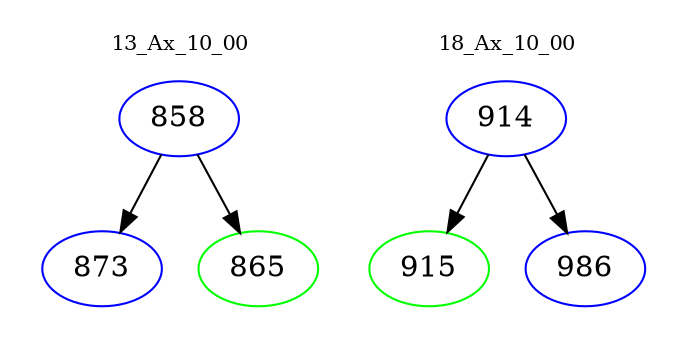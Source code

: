 digraph{
subgraph cluster_0 {
color = white
label = "13_Ax_10_00";
fontsize=10;
T0_858 [label="858", color="blue"]
T0_858 -> T0_873 [color="black"]
T0_873 [label="873", color="blue"]
T0_858 -> T0_865 [color="black"]
T0_865 [label="865", color="green"]
}
subgraph cluster_1 {
color = white
label = "18_Ax_10_00";
fontsize=10;
T1_914 [label="914", color="blue"]
T1_914 -> T1_915 [color="black"]
T1_915 [label="915", color="green"]
T1_914 -> T1_986 [color="black"]
T1_986 [label="986", color="blue"]
}
}
